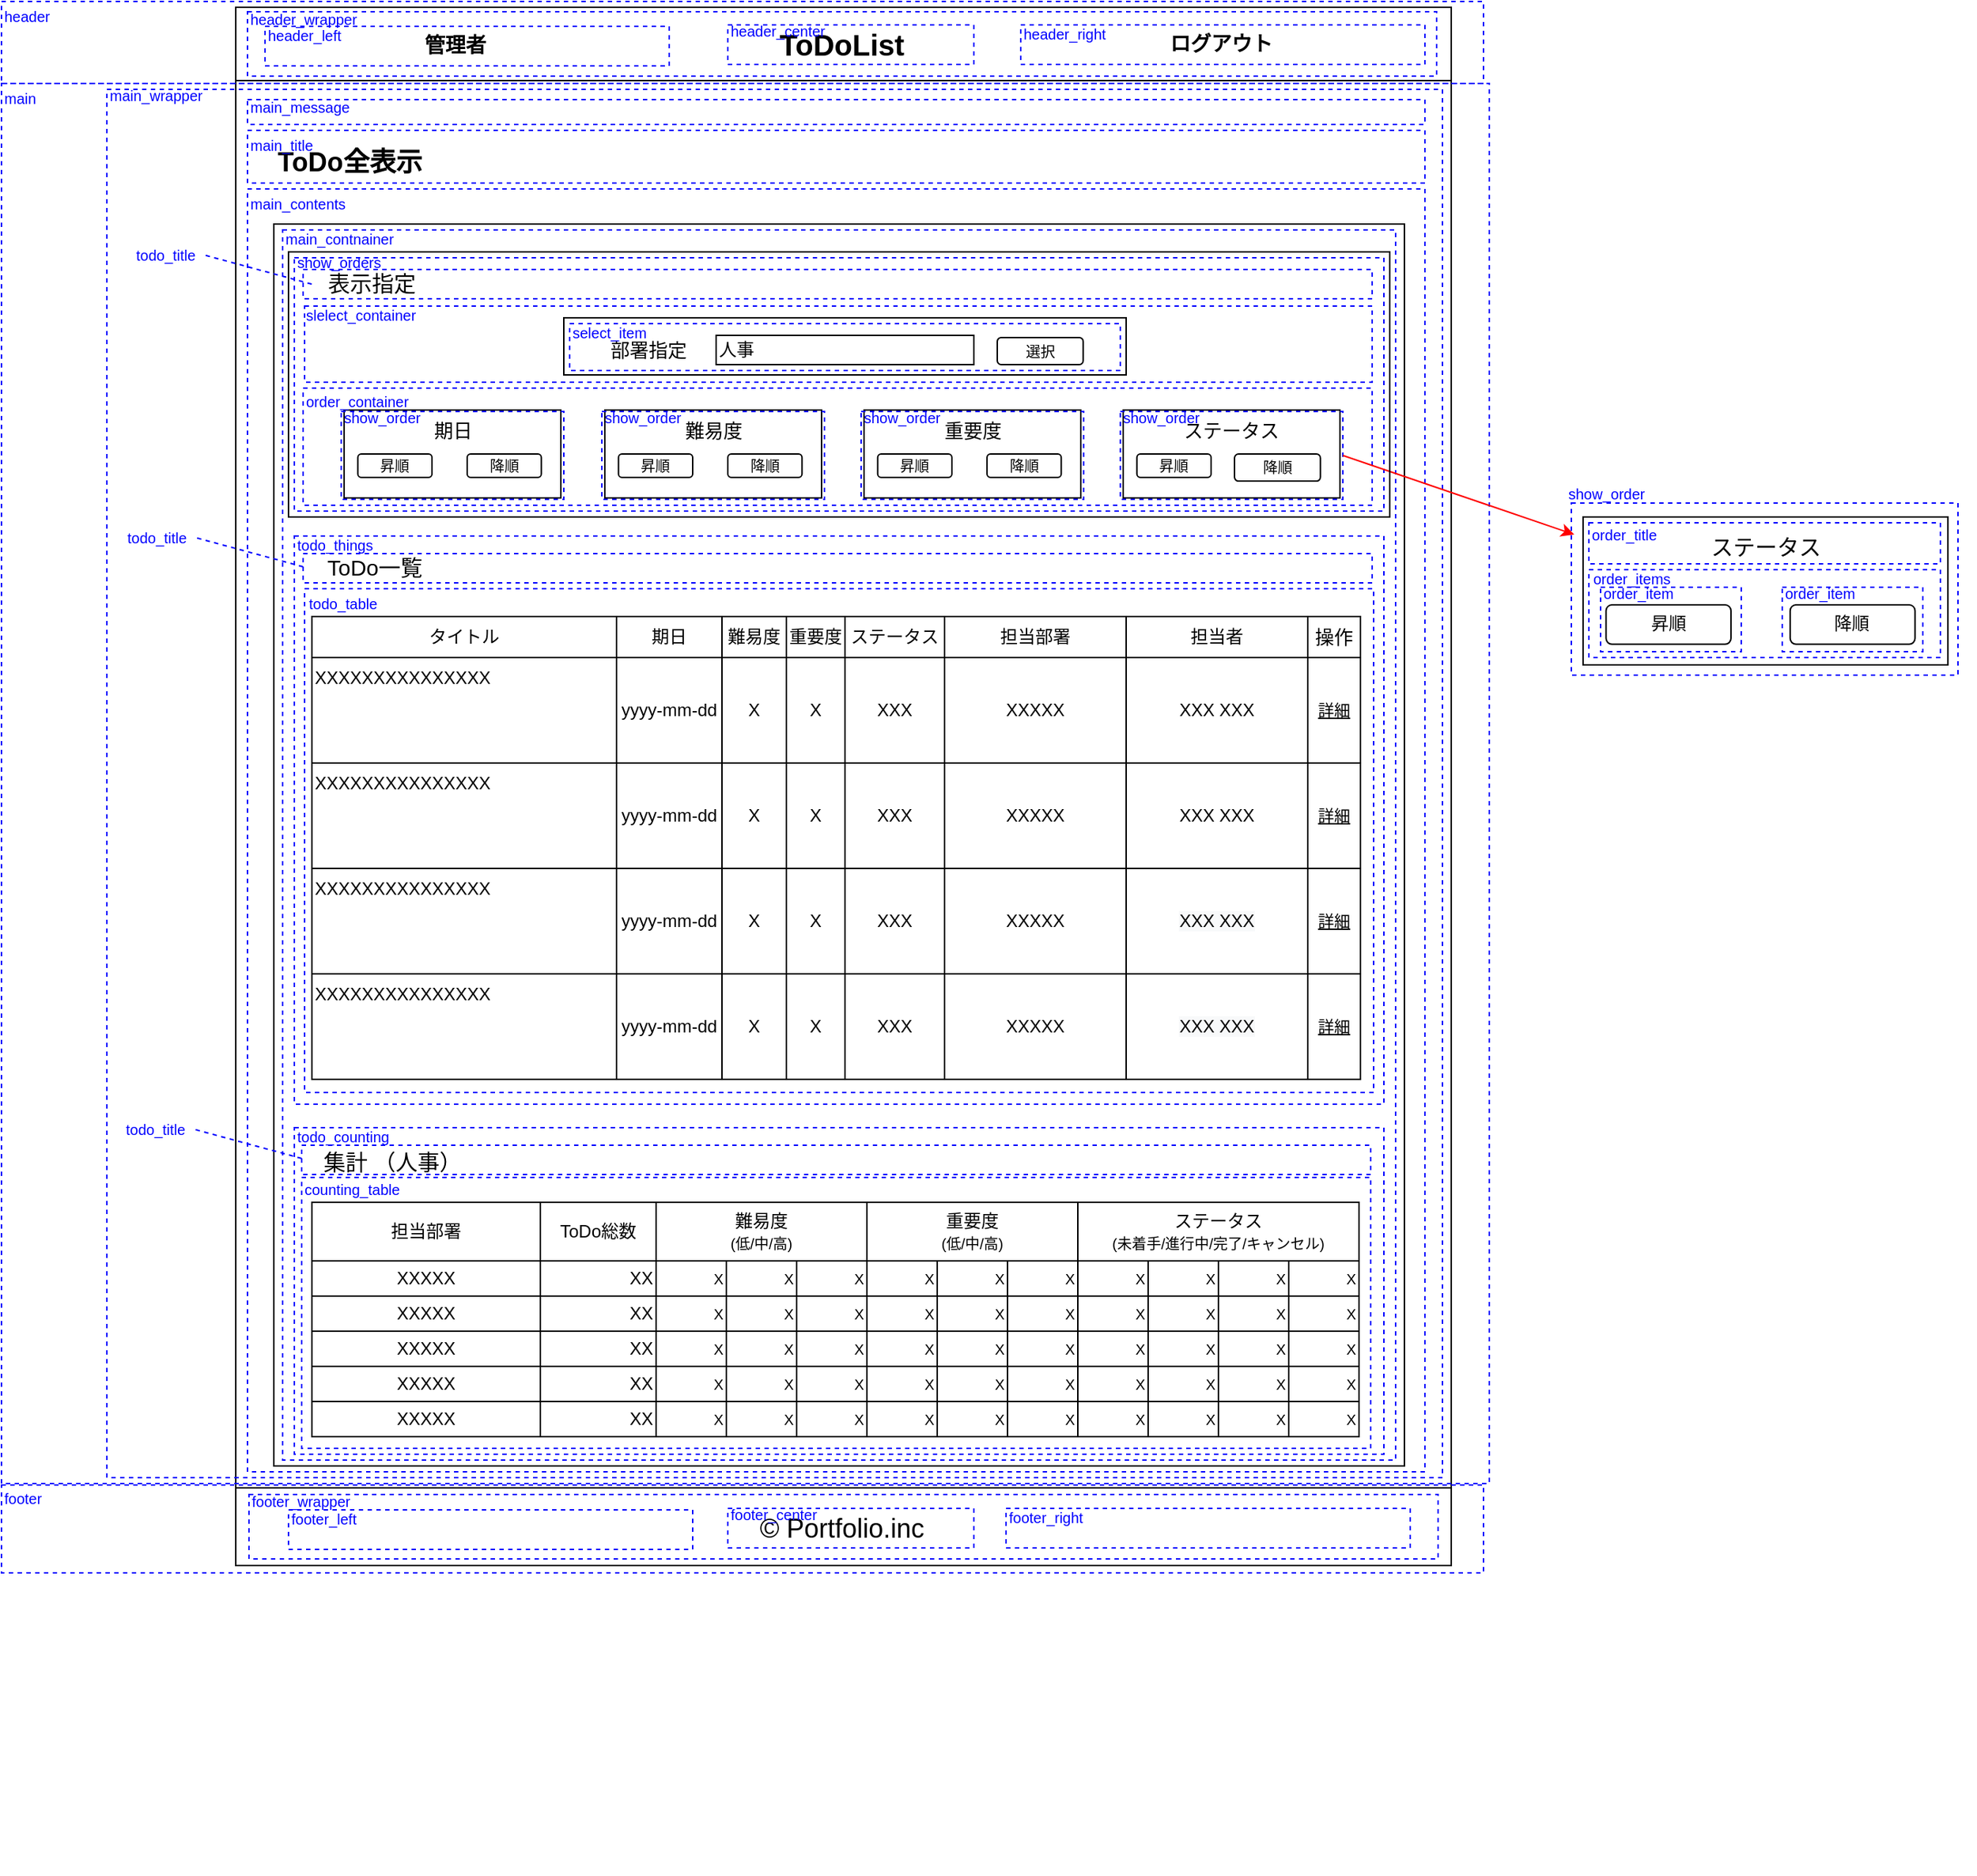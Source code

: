 <mxfile version="13.9.9" type="device"><diagram id="lAW5gfvQpGq91mGYDGwt" name="ページ1"><mxGraphModel dx="1679" dy="1703" grid="1" gridSize="4" guides="1" tooltips="1" connect="1" arrows="1" fold="1" page="1" pageScale="1" pageWidth="827" pageHeight="1169" math="0" shadow="0"><root><mxCell id="0"/><mxCell id="1" parent="0"/><mxCell id="KEuncwygjHZbyqNy_YQT-34" value="" style="group" parent="1" vertex="1" connectable="0"><mxGeometry y="-48" width="830" height="996" as="geometry"/></mxCell><mxCell id="tP_qFb6u1pj_dAxfEfU8-1" value="" style="rounded=0;whiteSpace=wrap;html=1;" parent="KEuncwygjHZbyqNy_YQT-34" vertex="1"><mxGeometry y="-68" width="830" height="1048" as="geometry"/></mxCell><mxCell id="tP_qFb6u1pj_dAxfEfU8-2" value="" style="rounded=0;whiteSpace=wrap;html=1;" parent="KEuncwygjHZbyqNy_YQT-34" vertex="1"><mxGeometry y="-76" width="830" height="50" as="geometry"/></mxCell><mxCell id="tP_qFb6u1pj_dAxfEfU8-8" value="" style="rounded=0;whiteSpace=wrap;html=1;" parent="KEuncwygjHZbyqNy_YQT-34" vertex="1"><mxGeometry y="935" width="830" height="53" as="geometry"/></mxCell><mxCell id="tP_qFb6u1pj_dAxfEfU8-9" value="&lt;font style=&quot;font-size: 18px&quot;&gt;© Portfolio.inc&lt;/font&gt;" style="text;html=1;strokeColor=none;fillColor=none;align=center;verticalAlign=middle;whiteSpace=wrap;rounded=0;fontSize=20;" parent="KEuncwygjHZbyqNy_YQT-34" vertex="1"><mxGeometry x="298" y="951.5" width="232" height="20" as="geometry"/></mxCell><mxCell id="249utH4H3VEhiZY-PdCE-3" value="&lt;font size=&quot;1&quot;&gt;&lt;b style=&quot;font-size: 18px&quot;&gt;ToDo全表示&lt;/b&gt;&lt;/font&gt;" style="text;html=1;strokeColor=none;fillColor=none;align=center;verticalAlign=middle;whiteSpace=wrap;rounded=0;fontSize=17;" parent="KEuncwygjHZbyqNy_YQT-34" vertex="1"><mxGeometry x="16" y="20" width="124" height="20" as="geometry"/></mxCell><mxCell id="tP_qFb6u1pj_dAxfEfU8-3" value="&lt;b&gt;&lt;font style=&quot;font-size: 20px&quot;&gt;ToDoList&lt;/font&gt;&lt;/b&gt;" style="text;html=1;strokeColor=none;fillColor=none;align=center;verticalAlign=middle;whiteSpace=wrap;rounded=0;strokeWidth=4;" parent="KEuncwygjHZbyqNy_YQT-34" vertex="1"><mxGeometry x="334" y="-66" width="160" height="30" as="geometry"/></mxCell><mxCell id="KEuncwygjHZbyqNy_YQT-17" value="&lt;span style=&quot;font-size: 14px&quot;&gt;&lt;b style=&quot;font-size: 14px&quot;&gt;管理者&lt;/b&gt;&lt;/span&gt;" style="text;html=1;strokeColor=none;fillColor=none;align=center;verticalAlign=middle;whiteSpace=wrap;rounded=0;fontSize=14;" parent="KEuncwygjHZbyqNy_YQT-34" vertex="1"><mxGeometry x="100" y="-60" width="100" height="20" as="geometry"/></mxCell><mxCell id="KEuncwygjHZbyqNy_YQT-21" value="&lt;b&gt;ログアウト&lt;/b&gt;" style="text;html=1;strokeColor=none;fillColor=none;align=center;verticalAlign=middle;whiteSpace=wrap;rounded=0;fontSize=14;" parent="KEuncwygjHZbyqNy_YQT-34" vertex="1"><mxGeometry x="623" y="-61" width="100" height="20" as="geometry"/></mxCell><mxCell id="KEuncwygjHZbyqNy_YQT-14" value="" style="rounded=0;whiteSpace=wrap;html=1;fillColor=none;" parent="KEuncwygjHZbyqNy_YQT-34" vertex="1"><mxGeometry x="26" y="72" width="772" height="848" as="geometry"/></mxCell><mxCell id="KEuncwygjHZbyqNy_YQT-23" value="" style="rounded=0;whiteSpace=wrap;html=1;fillColor=none;fontSize=14;strokeColor=#0000FF;dashed=1;" parent="1" vertex="1"><mxGeometry x="-160" y="-128" width="1012" height="56" as="geometry"/></mxCell><mxCell id="KEuncwygjHZbyqNy_YQT-24" value="" style="rounded=0;whiteSpace=wrap;html=1;fillColor=none;fontSize=14;strokeColor=#0000FF;dashed=1;" parent="1" vertex="1"><mxGeometry x="-160" y="-72" width="1016" height="956" as="geometry"/></mxCell><mxCell id="KEuncwygjHZbyqNy_YQT-27" value="" style="rounded=0;whiteSpace=wrap;html=1;fillColor=none;fontSize=14;strokeColor=#0000FF;dashed=1;" parent="1" vertex="1"><mxGeometry x="-160" y="885" width="1012" height="60" as="geometry"/></mxCell><mxCell id="KEuncwygjHZbyqNy_YQT-28" value="header" style="text;html=1;strokeColor=none;fillColor=none;align=left;verticalAlign=middle;whiteSpace=wrap;rounded=0;dashed=1;fontSize=10;fontColor=#0000FF;" parent="1" vertex="1"><mxGeometry x="-160" y="-128" width="40" height="20" as="geometry"/></mxCell><mxCell id="KEuncwygjHZbyqNy_YQT-33" value="main" style="text;html=1;strokeColor=none;fillColor=none;align=left;verticalAlign=middle;whiteSpace=wrap;rounded=0;dashed=1;fontSize=10;fontColor=#0000FF;" parent="1" vertex="1"><mxGeometry x="-160" y="-72" width="40" height="20" as="geometry"/></mxCell><mxCell id="KEuncwygjHZbyqNy_YQT-35" value="footer" style="text;html=1;strokeColor=none;fillColor=none;align=left;verticalAlign=middle;whiteSpace=wrap;rounded=0;dashed=1;fontSize=10;fontColor=#0000FF;" parent="1" vertex="1"><mxGeometry x="-160" y="884" width="40" height="20" as="geometry"/></mxCell><mxCell id="KEuncwygjHZbyqNy_YQT-69" value="" style="rounded=0;whiteSpace=wrap;html=1;dashed=1;fillColor=none;strokeColor=#0000FF;" parent="1" vertex="1"><mxGeometry x="-88" y="-68" width="912" height="948" as="geometry"/></mxCell><mxCell id="KEuncwygjHZbyqNy_YQT-70" value="main_wrapper" style="text;html=1;strokeColor=none;fillColor=none;align=left;verticalAlign=middle;whiteSpace=wrap;rounded=0;dashed=1;fontSize=10;fontColor=#0000FF;" parent="1" vertex="1"><mxGeometry x="-88" y="-68" width="84" height="8" as="geometry"/></mxCell><mxCell id="KEuncwygjHZbyqNy_YQT-73" value="" style="rounded=0;whiteSpace=wrap;html=1;fillColor=none;fontSize=14;strokeColor=#0000FF;dashed=1;" parent="1" vertex="1"><mxGeometry x="20" y="-111" width="276" height="27" as="geometry"/></mxCell><mxCell id="KEuncwygjHZbyqNy_YQT-74" value="header_left" style="text;html=1;strokeColor=none;fillColor=none;align=left;verticalAlign=middle;whiteSpace=wrap;rounded=0;dashed=1;fontSize=10;fontColor=#0000FF;" parent="1" vertex="1"><mxGeometry x="20" y="-111" width="72" height="11" as="geometry"/></mxCell><mxCell id="KEuncwygjHZbyqNy_YQT-79" value="" style="rounded=0;whiteSpace=wrap;html=1;fillColor=none;fontSize=14;strokeColor=#0000FF;dashed=1;" parent="1" vertex="1"><mxGeometry x="8" y="-121" width="812" height="44" as="geometry"/></mxCell><mxCell id="KEuncwygjHZbyqNy_YQT-80" value="header_wrapper" style="text;html=1;strokeColor=none;fillColor=none;align=left;verticalAlign=middle;whiteSpace=wrap;rounded=0;dashed=1;fontSize=10;fontColor=#0000FF;" parent="1" vertex="1"><mxGeometry x="8" y="-120" width="84" height="8" as="geometry"/></mxCell><mxCell id="KEuncwygjHZbyqNy_YQT-92" value="" style="rounded=0;whiteSpace=wrap;html=1;fillColor=none;fontSize=14;strokeColor=#0000FF;dashed=1;" parent="1" vertex="1"><mxGeometry x="336" y="901" width="168" height="27" as="geometry"/></mxCell><mxCell id="KEuncwygjHZbyqNy_YQT-93" value="" style="rounded=0;whiteSpace=wrap;html=1;fillColor=none;fontSize=14;strokeColor=#0000FF;dashed=1;" parent="1" vertex="1"><mxGeometry x="9" y="891.5" width="812" height="44" as="geometry"/></mxCell><mxCell id="KEuncwygjHZbyqNy_YQT-94" value="footer_center" style="text;html=1;strokeColor=none;fillColor=none;align=left;verticalAlign=middle;whiteSpace=wrap;rounded=0;dashed=1;fontSize=10;fontColor=#0000FF;" parent="1" vertex="1"><mxGeometry x="336" y="899" width="96" height="11" as="geometry"/></mxCell><mxCell id="KEuncwygjHZbyqNy_YQT-95" value="" style="rounded=0;whiteSpace=wrap;html=1;fillColor=none;fontSize=14;strokeColor=#0000FF;dashed=1;" parent="1" vertex="1"><mxGeometry x="36" y="902" width="276" height="27" as="geometry"/></mxCell><mxCell id="KEuncwygjHZbyqNy_YQT-96" value="footer_left" style="text;html=1;strokeColor=none;fillColor=none;align=left;verticalAlign=middle;whiteSpace=wrap;rounded=0;dashed=1;fontSize=10;fontColor=#0000FF;" parent="1" vertex="1"><mxGeometry x="36" y="902" width="72" height="11" as="geometry"/></mxCell><mxCell id="KEuncwygjHZbyqNy_YQT-97" value="footer_right" style="text;html=1;strokeColor=none;fillColor=none;align=left;verticalAlign=middle;whiteSpace=wrap;rounded=0;dashed=1;fontSize=10;fontColor=#0000FF;" parent="1" vertex="1"><mxGeometry x="526" y="901" width="72" height="11" as="geometry"/></mxCell><mxCell id="KEuncwygjHZbyqNy_YQT-98" value="" style="rounded=0;whiteSpace=wrap;html=1;fillColor=none;fontSize=14;strokeColor=#0000FF;dashed=1;" parent="1" vertex="1"><mxGeometry x="526" y="901" width="276" height="27" as="geometry"/></mxCell><mxCell id="KEuncwygjHZbyqNy_YQT-99" value="footer_wrapper" style="text;html=1;strokeColor=none;fillColor=none;align=left;verticalAlign=middle;whiteSpace=wrap;rounded=0;dashed=1;fontSize=10;fontColor=#0000FF;" parent="1" vertex="1"><mxGeometry x="9" y="891.5" width="84" height="8" as="geometry"/></mxCell><mxCell id="M2rv97hYD40gKzkqOxp8-1" value="" style="rounded=0;whiteSpace=wrap;html=1;dashed=1;fillColor=none;strokeColor=#0000FF;" parent="1" vertex="1"><mxGeometry x="8" width="804" height="876" as="geometry"/></mxCell><mxCell id="KEuncwygjHZbyqNy_YQT-46" value="main_contents" style="text;html=1;strokeColor=none;fillColor=none;align=left;verticalAlign=middle;whiteSpace=wrap;rounded=0;dashed=1;fontColor=#0000FF;fontSize=10;" parent="1" vertex="1"><mxGeometry x="8" width="80" height="20" as="geometry"/></mxCell><mxCell id="KEuncwygjHZbyqNy_YQT-47" value="" style="rounded=0;whiteSpace=wrap;html=1;dashed=1;fillColor=none;strokeColor=#0000FF;" parent="1" vertex="1"><mxGeometry x="8" y="-40" width="804" height="36" as="geometry"/></mxCell><mxCell id="KEuncwygjHZbyqNy_YQT-48" value="main_title" style="text;html=1;strokeColor=none;fillColor=none;align=left;verticalAlign=middle;whiteSpace=wrap;rounded=0;dashed=1;fontColor=#0000FF;fontSize=10;" parent="1" vertex="1"><mxGeometry x="8" y="-36" width="84" height="12" as="geometry"/></mxCell><mxCell id="KEuncwygjHZbyqNy_YQT-49" value="" style="rounded=0;whiteSpace=wrap;html=1;dashed=1;fillColor=none;strokeColor=#0000FF;" parent="1" vertex="1"><mxGeometry x="8" y="-61" width="804" height="17" as="geometry"/></mxCell><mxCell id="KEuncwygjHZbyqNy_YQT-50" value="main_message" style="text;html=1;strokeColor=none;fillColor=none;align=left;verticalAlign=middle;whiteSpace=wrap;rounded=0;dashed=1;fontColor=#0000FF;fontSize=10;" parent="1" vertex="1"><mxGeometry x="8" y="-64" width="80" height="16" as="geometry"/></mxCell><mxCell id="KEuncwygjHZbyqNy_YQT-71" value="header_center" style="text;html=1;strokeColor=none;fillColor=none;align=left;verticalAlign=middle;whiteSpace=wrap;rounded=0;dashed=1;fontSize=10;fontColor=#0000FF;" parent="1" vertex="1"><mxGeometry x="336" y="-114" width="96" height="11" as="geometry"/></mxCell><mxCell id="KEuncwygjHZbyqNy_YQT-72" value="" style="rounded=0;whiteSpace=wrap;html=1;fillColor=none;fontSize=14;strokeColor=#0000FF;dashed=1;" parent="1" vertex="1"><mxGeometry x="336" y="-112" width="168" height="27" as="geometry"/></mxCell><mxCell id="KEuncwygjHZbyqNy_YQT-75" value="header_right" style="text;html=1;strokeColor=none;fillColor=none;align=left;verticalAlign=middle;whiteSpace=wrap;rounded=0;dashed=1;fontSize=10;fontColor=#0000FF;" parent="1" vertex="1"><mxGeometry x="536" y="-112" width="72" height="11" as="geometry"/></mxCell><mxCell id="KEuncwygjHZbyqNy_YQT-76" value="" style="rounded=0;whiteSpace=wrap;html=1;fillColor=none;fontSize=14;strokeColor=#0000FF;dashed=1;" parent="1" vertex="1"><mxGeometry x="536" y="-112" width="276" height="27" as="geometry"/></mxCell><mxCell id="OrFkVEM_c1ZQOquCTtwF-202" value="" style="group" parent="1" vertex="1" connectable="0"><mxGeometry x="46" y="38" width="736" height="128" as="geometry"/></mxCell><mxCell id="OrFkVEM_c1ZQOquCTtwF-110" value="表示指定" style="text;html=1;strokeColor=none;fillColor=none;align=center;verticalAlign=middle;whiteSpace=wrap;rounded=0;fontSize=15;" parent="OrFkVEM_c1ZQOquCTtwF-202" vertex="1"><mxGeometry x="13" y="16" width="68" height="20" as="geometry"/></mxCell><mxCell id="OrFkVEM_c1ZQOquCTtwF-124" value="" style="group" parent="OrFkVEM_c1ZQOquCTtwF-202" vertex="1" connectable="0"><mxGeometry x="28" y="113" width="148" height="60" as="geometry"/></mxCell><mxCell id="OrFkVEM_c1ZQOquCTtwF-119" value="" style="rounded=0;whiteSpace=wrap;html=1;fontSize=11;align=center;" parent="OrFkVEM_c1ZQOquCTtwF-124" vertex="1"><mxGeometry width="148" height="60" as="geometry"/></mxCell><mxCell id="OrFkVEM_c1ZQOquCTtwF-114" value="期日" style="text;html=1;strokeColor=none;fillColor=none;align=center;verticalAlign=middle;whiteSpace=wrap;rounded=0;fontSize=13;" parent="OrFkVEM_c1ZQOquCTtwF-124" vertex="1"><mxGeometry x="50.667" y="4" width="46.667" height="20" as="geometry"/></mxCell><mxCell id="OrFkVEM_c1ZQOquCTtwF-116" value="昇順" style="rounded=1;whiteSpace=wrap;html=1;fontSize=10;align=center;" parent="OrFkVEM_c1ZQOquCTtwF-124" vertex="1"><mxGeometry x="9.33" y="30" width="50.67" height="16" as="geometry"/></mxCell><mxCell id="OrFkVEM_c1ZQOquCTtwF-138" value="降順" style="rounded=1;whiteSpace=wrap;html=1;fontSize=10;align=center;" parent="OrFkVEM_c1ZQOquCTtwF-124" vertex="1"><mxGeometry x="84" y="30" width="50.67" height="16" as="geometry"/></mxCell><mxCell id="OrFkVEM_c1ZQOquCTtwF-157" value="" style="group" parent="OrFkVEM_c1ZQOquCTtwF-202" vertex="1" connectable="0"><mxGeometry x="206" y="113" width="148" height="60" as="geometry"/></mxCell><mxCell id="OrFkVEM_c1ZQOquCTtwF-158" value="" style="rounded=0;whiteSpace=wrap;html=1;fontSize=11;align=center;" parent="OrFkVEM_c1ZQOquCTtwF-157" vertex="1"><mxGeometry width="148" height="60" as="geometry"/></mxCell><mxCell id="OrFkVEM_c1ZQOquCTtwF-159" value="難易度" style="text;html=1;strokeColor=none;fillColor=none;align=center;verticalAlign=middle;whiteSpace=wrap;rounded=0;fontSize=13;" parent="OrFkVEM_c1ZQOquCTtwF-157" vertex="1"><mxGeometry x="50.667" y="4" width="46.667" height="20" as="geometry"/></mxCell><mxCell id="OrFkVEM_c1ZQOquCTtwF-160" value="昇順" style="rounded=1;whiteSpace=wrap;html=1;fontSize=10;align=center;" parent="OrFkVEM_c1ZQOquCTtwF-157" vertex="1"><mxGeometry x="9.33" y="30" width="50.67" height="16" as="geometry"/></mxCell><mxCell id="OrFkVEM_c1ZQOquCTtwF-161" value="降順" style="rounded=1;whiteSpace=wrap;html=1;fontSize=10;align=center;" parent="OrFkVEM_c1ZQOquCTtwF-157" vertex="1"><mxGeometry x="84" y="30" width="50.67" height="16" as="geometry"/></mxCell><mxCell id="OrFkVEM_c1ZQOquCTtwF-162" value="" style="group" parent="OrFkVEM_c1ZQOquCTtwF-202" vertex="1" connectable="0"><mxGeometry x="383" y="113" width="148" height="60" as="geometry"/></mxCell><mxCell id="OrFkVEM_c1ZQOquCTtwF-163" value="" style="rounded=0;whiteSpace=wrap;html=1;fontSize=11;align=center;" parent="OrFkVEM_c1ZQOquCTtwF-162" vertex="1"><mxGeometry width="148" height="60" as="geometry"/></mxCell><mxCell id="OrFkVEM_c1ZQOquCTtwF-164" value="重要度" style="text;html=1;strokeColor=none;fillColor=none;align=center;verticalAlign=middle;whiteSpace=wrap;rounded=0;fontSize=13;" parent="OrFkVEM_c1ZQOquCTtwF-162" vertex="1"><mxGeometry x="50.667" y="4" width="46.667" height="20" as="geometry"/></mxCell><mxCell id="OrFkVEM_c1ZQOquCTtwF-165" value="昇順" style="rounded=1;whiteSpace=wrap;html=1;fontSize=10;align=center;" parent="OrFkVEM_c1ZQOquCTtwF-162" vertex="1"><mxGeometry x="9.33" y="30" width="50.67" height="16" as="geometry"/></mxCell><mxCell id="OrFkVEM_c1ZQOquCTtwF-166" value="降順" style="rounded=1;whiteSpace=wrap;html=1;fontSize=10;align=center;" parent="OrFkVEM_c1ZQOquCTtwF-162" vertex="1"><mxGeometry x="84" y="30" width="50.67" height="16" as="geometry"/></mxCell><mxCell id="OrFkVEM_c1ZQOquCTtwF-172" value="" style="group" parent="OrFkVEM_c1ZQOquCTtwF-202" vertex="1" connectable="0"><mxGeometry x="560" y="113" width="148" height="60" as="geometry"/></mxCell><mxCell id="OrFkVEM_c1ZQOquCTtwF-173" value="" style="rounded=0;whiteSpace=wrap;html=1;fontSize=11;align=center;" parent="OrFkVEM_c1ZQOquCTtwF-172" vertex="1"><mxGeometry width="148" height="60" as="geometry"/></mxCell><mxCell id="OrFkVEM_c1ZQOquCTtwF-174" value="ステータス" style="text;html=1;strokeColor=none;fillColor=none;align=center;verticalAlign=middle;whiteSpace=wrap;rounded=0;fontSize=13;" parent="OrFkVEM_c1ZQOquCTtwF-172" vertex="1"><mxGeometry x="36" y="4" width="76" height="20" as="geometry"/></mxCell><mxCell id="OrFkVEM_c1ZQOquCTtwF-175" value="昇順" style="rounded=1;whiteSpace=wrap;html=1;fontSize=10;align=center;" parent="OrFkVEM_c1ZQOquCTtwF-172" vertex="1"><mxGeometry x="9.33" y="30" width="50.67" height="16" as="geometry"/></mxCell><mxCell id="OrFkVEM_c1ZQOquCTtwF-176" value="降順" style="rounded=1;whiteSpace=wrap;html=1;fontSize=10;align=center;" parent="OrFkVEM_c1ZQOquCTtwF-172" vertex="1"><mxGeometry x="76" y="30" width="58.67" height="18.53" as="geometry"/></mxCell><mxCell id="OrFkVEM_c1ZQOquCTtwF-203" value="ToDo一覧" style="text;html=1;strokeColor=none;fillColor=none;align=center;verticalAlign=middle;whiteSpace=wrap;rounded=0;fontSize=15;" parent="1" vertex="1"><mxGeometry x="57" y="248" width="76" height="20" as="geometry"/></mxCell><mxCell id="OrFkVEM_c1ZQOquCTtwF-213" value="" style="rounded=0;whiteSpace=wrap;html=1;dashed=1;fillColor=none;strokeColor=#0000FF;" parent="1" vertex="1"><mxGeometry x="32" y="28" width="760" height="840" as="geometry"/></mxCell><mxCell id="OrFkVEM_c1ZQOquCTtwF-214" value="main_contnainer" style="text;html=1;strokeColor=none;fillColor=none;align=left;verticalAlign=middle;whiteSpace=wrap;rounded=0;dashed=1;fontColor=#0000FF;fontSize=10;" parent="1" vertex="1"><mxGeometry x="32" y="28" width="80" height="12" as="geometry"/></mxCell><mxCell id="OrFkVEM_c1ZQOquCTtwF-215" value="" style="rounded=0;whiteSpace=wrap;html=1;dashed=1;fillColor=none;strokeColor=#0000FF;" parent="1" vertex="1"><mxGeometry x="40" y="47" width="744" height="173" as="geometry"/></mxCell><mxCell id="OrFkVEM_c1ZQOquCTtwF-216" value="show_orders" style="text;html=1;strokeColor=none;fillColor=none;align=left;verticalAlign=middle;whiteSpace=wrap;rounded=0;dashed=1;fontColor=#0000FF;fontSize=10;" parent="1" vertex="1"><mxGeometry x="40" y="40" width="80" height="20" as="geometry"/></mxCell><mxCell id="OrFkVEM_c1ZQOquCTtwF-217" value="" style="rounded=0;whiteSpace=wrap;html=1;dashed=1;fillColor=none;strokeColor=#0000FF;" parent="1" vertex="1"><mxGeometry x="40" y="237" width="744" height="388" as="geometry"/></mxCell><mxCell id="OrFkVEM_c1ZQOquCTtwF-218" value="todo_things" style="text;html=1;strokeColor=none;fillColor=none;align=left;verticalAlign=middle;whiteSpace=wrap;rounded=0;dashed=1;fontColor=#0000FF;fontSize=10;" parent="1" vertex="1"><mxGeometry x="40" y="233" width="80" height="20" as="geometry"/></mxCell><mxCell id="OrFkVEM_c1ZQOquCTtwF-219" value="" style="rounded=0;whiteSpace=wrap;html=1;dashed=1;fillColor=none;strokeColor=#0000FF;" parent="1" vertex="1"><mxGeometry x="46" y="136" width="730" height="80" as="geometry"/></mxCell><mxCell id="OrFkVEM_c1ZQOquCTtwF-220" value="" style="rounded=0;whiteSpace=wrap;html=1;dashed=1;fillColor=none;strokeColor=#0000FF;" parent="1" vertex="1"><mxGeometry x="46" y="55" width="730" height="20" as="geometry"/></mxCell><mxCell id="OrFkVEM_c1ZQOquCTtwF-221" value="todo_title" style="text;html=1;strokeColor=none;fillColor=none;align=left;verticalAlign=middle;whiteSpace=wrap;rounded=0;dashed=1;fontColor=#0000FF;fontSize=10;" parent="1" vertex="1"><mxGeometry x="-70" y="35" width="48" height="20" as="geometry"/></mxCell><mxCell id="OrFkVEM_c1ZQOquCTtwF-222" value="" style="endArrow=none;html=1;fontSize=12;entryX=1;entryY=0.5;entryDx=0;entryDy=0;exitX=0.008;exitY=0.5;exitDx=0;exitDy=0;exitPerimeter=0;dashed=1;strokeColor=#0000FF;" parent="1" source="OrFkVEM_c1ZQOquCTtwF-220" target="OrFkVEM_c1ZQOquCTtwF-221" edge="1"><mxGeometry width="50" height="50" relative="1" as="geometry"><mxPoint x="76" y="137" as="sourcePoint"/><mxPoint x="126" y="87" as="targetPoint"/></mxGeometry></mxCell><mxCell id="OrFkVEM_c1ZQOquCTtwF-223" value="order_container" style="text;html=1;strokeColor=none;fillColor=none;align=left;verticalAlign=middle;whiteSpace=wrap;rounded=0;dashed=1;fontColor=#0000FF;fontSize=10;" parent="1" vertex="1"><mxGeometry x="46" y="135" width="80" height="20" as="geometry"/></mxCell><mxCell id="OrFkVEM_c1ZQOquCTtwF-224" value="" style="rounded=0;whiteSpace=wrap;html=1;dashed=1;fillColor=none;strokeColor=#0000FF;" parent="1" vertex="1"><mxGeometry x="72" y="152" width="152" height="60" as="geometry"/></mxCell><mxCell id="OrFkVEM_c1ZQOquCTtwF-225" value="show_order" style="text;html=1;strokeColor=none;fillColor=none;align=left;verticalAlign=middle;whiteSpace=wrap;rounded=0;dashed=1;fontColor=#0000FF;fontSize=10;" parent="1" vertex="1"><mxGeometry x="72" y="148" width="56" height="16" as="geometry"/></mxCell><mxCell id="OrFkVEM_c1ZQOquCTtwF-227" value="" style="rounded=0;whiteSpace=wrap;html=1;dashed=1;fillColor=none;strokeColor=#0000FF;" parent="1" vertex="1"><mxGeometry x="250" y="152" width="152" height="60" as="geometry"/></mxCell><mxCell id="OrFkVEM_c1ZQOquCTtwF-228" value="show_order" style="text;html=1;strokeColor=none;fillColor=none;align=left;verticalAlign=middle;whiteSpace=wrap;rounded=0;dashed=1;fontColor=#0000FF;fontSize=10;" parent="1" vertex="1"><mxGeometry x="250" y="148" width="56" height="16" as="geometry"/></mxCell><mxCell id="OrFkVEM_c1ZQOquCTtwF-229" value="" style="rounded=0;whiteSpace=wrap;html=1;dashed=1;fillColor=none;strokeColor=#0000FF;" parent="1" vertex="1"><mxGeometry x="427" y="152" width="152" height="60" as="geometry"/></mxCell><mxCell id="OrFkVEM_c1ZQOquCTtwF-230" value="show_order" style="text;html=1;strokeColor=none;fillColor=none;align=left;verticalAlign=middle;whiteSpace=wrap;rounded=0;dashed=1;fontColor=#0000FF;fontSize=10;" parent="1" vertex="1"><mxGeometry x="427" y="148" width="56" height="16" as="geometry"/></mxCell><mxCell id="OrFkVEM_c1ZQOquCTtwF-231" value="" style="rounded=0;whiteSpace=wrap;html=1;dashed=1;fillColor=none;strokeColor=#0000FF;" parent="1" vertex="1"><mxGeometry x="604" y="152" width="152" height="60" as="geometry"/></mxCell><mxCell id="OrFkVEM_c1ZQOquCTtwF-232" value="show_order" style="text;html=1;strokeColor=none;fillColor=none;align=left;verticalAlign=middle;whiteSpace=wrap;rounded=0;dashed=1;fontColor=#0000FF;fontSize=10;" parent="1" vertex="1"><mxGeometry x="604" y="148" width="56" height="16" as="geometry"/></mxCell><mxCell id="OrFkVEM_c1ZQOquCTtwF-233" value="" style="rounded=0;whiteSpace=wrap;html=1;dashed=1;fillColor=none;strokeColor=#0000FF;" parent="1" vertex="1"><mxGeometry x="46" y="249" width="730" height="20" as="geometry"/></mxCell><mxCell id="OrFkVEM_c1ZQOquCTtwF-234" value="" style="rounded=0;whiteSpace=wrap;html=1;dashed=1;fillColor=none;strokeColor=#0000FF;" parent="1" vertex="1"><mxGeometry x="47" y="273" width="730" height="344" as="geometry"/></mxCell><mxCell id="OrFkVEM_c1ZQOquCTtwF-235" value="todo_title" style="text;html=1;strokeColor=none;fillColor=none;align=left;verticalAlign=middle;whiteSpace=wrap;rounded=0;dashed=1;fontColor=#0000FF;fontSize=10;" parent="1" vertex="1"><mxGeometry x="-75.84" y="228" width="48" height="20" as="geometry"/></mxCell><mxCell id="OrFkVEM_c1ZQOquCTtwF-236" value="" style="endArrow=none;html=1;fontSize=12;entryX=1;entryY=0.5;entryDx=0;entryDy=0;exitX=0.008;exitY=0.5;exitDx=0;exitDy=0;exitPerimeter=0;dashed=1;strokeColor=#0000FF;" parent="1" target="OrFkVEM_c1ZQOquCTtwF-235" edge="1"><mxGeometry width="50" height="50" relative="1" as="geometry"><mxPoint x="46.0" y="258" as="sourcePoint"/><mxPoint x="120.16" y="280" as="targetPoint"/></mxGeometry></mxCell><mxCell id="OrFkVEM_c1ZQOquCTtwF-237" value="todo_table" style="text;html=1;strokeColor=none;fillColor=none;align=left;verticalAlign=middle;whiteSpace=wrap;rounded=0;dashed=1;fontColor=#0000FF;fontSize=10;" parent="1" vertex="1"><mxGeometry x="48" y="277" width="80" height="12" as="geometry"/></mxCell><mxCell id="OrFkVEM_c1ZQOquCTtwF-249" value="" style="group;fontSize=13;" parent="1" vertex="1" connectable="0"><mxGeometry x="920" y="224" width="268" height="121.5" as="geometry"/></mxCell><mxCell id="OrFkVEM_c1ZQOquCTtwF-250" value="" style="rounded=0;whiteSpace=wrap;html=1;fontSize=11;align=center;" parent="OrFkVEM_c1ZQOquCTtwF-249" vertex="1"><mxGeometry width="249.14" height="101" as="geometry"/></mxCell><mxCell id="OrFkVEM_c1ZQOquCTtwF-251" value="ステータス" style="text;html=1;strokeColor=none;fillColor=none;align=center;verticalAlign=middle;whiteSpace=wrap;rounded=0;fontSize=15;" parent="OrFkVEM_c1ZQOquCTtwF-249" vertex="1"><mxGeometry x="60.602" y="2.733" width="127.937" height="33.667" as="geometry"/></mxCell><mxCell id="OrFkVEM_c1ZQOquCTtwF-252" value="昇順" style="rounded=1;whiteSpace=wrap;html=1;fontSize=12;align=center;" parent="OrFkVEM_c1ZQOquCTtwF-249" vertex="1"><mxGeometry x="15.706" y="60" width="85.297" height="26.933" as="geometry"/></mxCell><mxCell id="OrFkVEM_c1ZQOquCTtwF-253" value="降順" style="rounded=1;whiteSpace=wrap;html=1;fontSize=12;align=center;" parent="OrFkVEM_c1ZQOquCTtwF-249" vertex="1"><mxGeometry x="141.404" y="60" width="85.297" height="26.933" as="geometry"/></mxCell><mxCell id="OrFkVEM_c1ZQOquCTtwF-254" value="" style="rounded=0;whiteSpace=wrap;html=1;dashed=1;fillColor=none;strokeColor=#0000FF;" parent="OrFkVEM_c1ZQOquCTtwF-249" vertex="1"><mxGeometry x="-8" y="-9.5" width="264" height="117.5" as="geometry"/></mxCell><mxCell id="OrFkVEM_c1ZQOquCTtwF-262" value="" style="rounded=0;whiteSpace=wrap;html=1;dashed=1;fillColor=none;strokeColor=#0000FF;" parent="OrFkVEM_c1ZQOquCTtwF-249" vertex="1"><mxGeometry x="4" y="4" width="240" height="28" as="geometry"/></mxCell><mxCell id="OrFkVEM_c1ZQOquCTtwF-263" value="" style="rounded=0;whiteSpace=wrap;html=1;dashed=1;fillColor=none;strokeColor=#0000FF;" parent="OrFkVEM_c1ZQOquCTtwF-249" vertex="1"><mxGeometry x="4" y="36" width="240" height="60" as="geometry"/></mxCell><mxCell id="OrFkVEM_c1ZQOquCTtwF-264" value="order_title" style="text;html=1;strokeColor=none;fillColor=none;align=left;verticalAlign=middle;whiteSpace=wrap;rounded=0;dashed=1;fontColor=#0000FF;fontSize=10;" parent="OrFkVEM_c1ZQOquCTtwF-249" vertex="1"><mxGeometry x="4.0" y="4.0" width="56" height="16" as="geometry"/></mxCell><mxCell id="OrFkVEM_c1ZQOquCTtwF-265" value="" style="rounded=0;whiteSpace=wrap;html=1;dashed=1;fillColor=none;strokeColor=#0000FF;" parent="OrFkVEM_c1ZQOquCTtwF-249" vertex="1"><mxGeometry x="12" y="48" width="96" height="44" as="geometry"/></mxCell><mxCell id="OrFkVEM_c1ZQOquCTtwF-266" value="order_items" style="text;html=1;strokeColor=none;fillColor=none;align=left;verticalAlign=middle;whiteSpace=wrap;rounded=0;dashed=1;fontColor=#0000FF;fontSize=10;" parent="OrFkVEM_c1ZQOquCTtwF-249" vertex="1"><mxGeometry x="4.6" y="34" width="56" height="16" as="geometry"/></mxCell><mxCell id="OrFkVEM_c1ZQOquCTtwF-267" value="order_item" style="text;html=1;strokeColor=none;fillColor=none;align=left;verticalAlign=middle;whiteSpace=wrap;rounded=0;dashed=1;fontColor=#0000FF;fontSize=10;" parent="OrFkVEM_c1ZQOquCTtwF-249" vertex="1"><mxGeometry x="12" y="48" width="56" height="8" as="geometry"/></mxCell><mxCell id="OrFkVEM_c1ZQOquCTtwF-269" value="" style="rounded=0;whiteSpace=wrap;html=1;dashed=1;fillColor=none;strokeColor=#0000FF;" parent="OrFkVEM_c1ZQOquCTtwF-249" vertex="1"><mxGeometry x="136" y="48" width="96" height="44" as="geometry"/></mxCell><mxCell id="OrFkVEM_c1ZQOquCTtwF-270" value="order_item" style="text;html=1;strokeColor=none;fillColor=none;align=left;verticalAlign=middle;whiteSpace=wrap;rounded=0;dashed=1;fontColor=#0000FF;fontSize=10;" parent="OrFkVEM_c1ZQOquCTtwF-249" vertex="1"><mxGeometry x="136" y="48" width="56" height="8" as="geometry"/></mxCell><mxCell id="OrFkVEM_c1ZQOquCTtwF-255" value="show_order" style="text;html=1;strokeColor=none;fillColor=none;align=left;verticalAlign=middle;whiteSpace=wrap;rounded=0;dashed=1;fontColor=#0000FF;fontSize=10;" parent="1" vertex="1"><mxGeometry x="908" y="200" width="56" height="16" as="geometry"/></mxCell><mxCell id="OrFkVEM_c1ZQOquCTtwF-256" value="" style="endArrow=classic;html=1;fontSize=12;strokeColor=#FF0000;exitX=1;exitY=0.5;exitDx=0;exitDy=0;" parent="1" source="OrFkVEM_c1ZQOquCTtwF-231" edge="1"><mxGeometry width="50" height="50" relative="1" as="geometry"><mxPoint x="864" y="286" as="sourcePoint"/><mxPoint x="914" y="236" as="targetPoint"/></mxGeometry></mxCell><mxCell id="Nh4IR3t0AtoiWGDYlAv8-226" value="" style="group" parent="1" vertex="1" connectable="0"><mxGeometry x="52" y="319" width="748" height="460" as="geometry"/></mxCell><mxCell id="Nh4IR3t0AtoiWGDYlAv8-65" value="" style="group" parent="Nh4IR3t0AtoiWGDYlAv8-226" vertex="1" connectable="0"><mxGeometry width="748" height="460" as="geometry"/></mxCell><mxCell id="Nh4IR3t0AtoiWGDYlAv8-66" value="" style="group" parent="Nh4IR3t0AtoiWGDYlAv8-65" vertex="1" connectable="0"><mxGeometry width="692" height="460" as="geometry"/></mxCell><mxCell id="Nh4IR3t0AtoiWGDYlAv8-67" value="タイトル" style="rounded=0;whiteSpace=wrap;html=1;" parent="Nh4IR3t0AtoiWGDYlAv8-66" vertex="1"><mxGeometry y="-27" width="208" height="28" as="geometry"/></mxCell><mxCell id="Nh4IR3t0AtoiWGDYlAv8-69" value="期日" style="rounded=0;whiteSpace=wrap;html=1;" parent="Nh4IR3t0AtoiWGDYlAv8-66" vertex="1"><mxGeometry x="208" y="-27" width="72" height="28" as="geometry"/></mxCell><mxCell id="Nh4IR3t0AtoiWGDYlAv8-70" value="難易度" style="rounded=0;whiteSpace=wrap;html=1;" parent="Nh4IR3t0AtoiWGDYlAv8-66" vertex="1"><mxGeometry x="280" y="-27" width="44" height="28" as="geometry"/></mxCell><mxCell id="Nh4IR3t0AtoiWGDYlAv8-71" value="重要度" style="rounded=0;whiteSpace=wrap;html=1;" parent="Nh4IR3t0AtoiWGDYlAv8-66" vertex="1"><mxGeometry x="324" y="-27" width="40" height="28" as="geometry"/></mxCell><mxCell id="Nh4IR3t0AtoiWGDYlAv8-72" value="ステータス" style="rounded=0;whiteSpace=wrap;html=1;" parent="Nh4IR3t0AtoiWGDYlAv8-66" vertex="1"><mxGeometry x="364" y="-27" width="68" height="28" as="geometry"/></mxCell><mxCell id="Nh4IR3t0AtoiWGDYlAv8-210" value="担当者" style="rounded=0;whiteSpace=wrap;html=1;" parent="Nh4IR3t0AtoiWGDYlAv8-66" vertex="1"><mxGeometry x="556" y="-27" width="124" height="28" as="geometry"/></mxCell><mxCell id="Nh4IR3t0AtoiWGDYlAv8-73" value="" style="group;align=left;verticalAlign=top;fontSize=11;" parent="Nh4IR3t0AtoiWGDYlAv8-65" vertex="1" connectable="0"><mxGeometry y="28" width="748" height="432" as="geometry"/></mxCell><mxCell id="Nh4IR3t0AtoiWGDYlAv8-74" value="" style="group" parent="Nh4IR3t0AtoiWGDYlAv8-73" vertex="1" connectable="0"><mxGeometry width="748" height="432" as="geometry"/></mxCell><mxCell id="Nh4IR3t0AtoiWGDYlAv8-75" value="XXXXXXXXXXXXXXX" style="rounded=0;whiteSpace=wrap;html=1;align=left;verticalAlign=top;" parent="Nh4IR3t0AtoiWGDYlAv8-74" vertex="1"><mxGeometry y="-27" width="208" height="72" as="geometry"/></mxCell><mxCell id="Nh4IR3t0AtoiWGDYlAv8-77" value="yyyy-mm-dd" style="rounded=0;whiteSpace=wrap;html=1;" parent="Nh4IR3t0AtoiWGDYlAv8-74" vertex="1"><mxGeometry x="208" y="-27" width="72" height="72" as="geometry"/></mxCell><mxCell id="Nh4IR3t0AtoiWGDYlAv8-78" value="X" style="rounded=0;whiteSpace=wrap;html=1;" parent="Nh4IR3t0AtoiWGDYlAv8-74" vertex="1"><mxGeometry x="280" y="-27" width="44" height="72" as="geometry"/></mxCell><mxCell id="Nh4IR3t0AtoiWGDYlAv8-79" value="X" style="rounded=0;whiteSpace=wrap;html=1;" parent="Nh4IR3t0AtoiWGDYlAv8-74" vertex="1"><mxGeometry x="324" y="-27" width="40" height="72" as="geometry"/></mxCell><mxCell id="Nh4IR3t0AtoiWGDYlAv8-80" value="XXX" style="rounded=0;whiteSpace=wrap;html=1;" parent="Nh4IR3t0AtoiWGDYlAv8-74" vertex="1"><mxGeometry x="364" y="-27" width="68" height="72" as="geometry"/></mxCell><mxCell id="Nh4IR3t0AtoiWGDYlAv8-211" value="XXX XXX" style="rounded=0;whiteSpace=wrap;html=1;" parent="Nh4IR3t0AtoiWGDYlAv8-74" vertex="1"><mxGeometry x="556" y="-27" width="124" height="72" as="geometry"/></mxCell><mxCell id="Nh4IR3t0AtoiWGDYlAv8-218" value="担当部署" style="rounded=0;whiteSpace=wrap;html=1;" parent="Nh4IR3t0AtoiWGDYlAv8-74" vertex="1"><mxGeometry x="432" y="-55" width="124" height="28" as="geometry"/></mxCell><mxCell id="Nh4IR3t0AtoiWGDYlAv8-219" value="XXXXX" style="rounded=0;whiteSpace=wrap;html=1;" parent="Nh4IR3t0AtoiWGDYlAv8-74" vertex="1"><mxGeometry x="432" y="-27" width="124" height="72" as="geometry"/></mxCell><mxCell id="Nh4IR3t0AtoiWGDYlAv8-220" value="XXXXX" style="rounded=0;whiteSpace=wrap;html=1;" parent="Nh4IR3t0AtoiWGDYlAv8-74" vertex="1"><mxGeometry x="432" y="45" width="124" height="72" as="geometry"/></mxCell><mxCell id="Nh4IR3t0AtoiWGDYlAv8-221" value="XXXXX" style="rounded=0;whiteSpace=wrap;html=1;" parent="Nh4IR3t0AtoiWGDYlAv8-74" vertex="1"><mxGeometry x="432" y="117" width="124" height="72" as="geometry"/></mxCell><mxCell id="Nh4IR3t0AtoiWGDYlAv8-222" value="XXXXX" style="rounded=0;whiteSpace=wrap;html=1;" parent="Nh4IR3t0AtoiWGDYlAv8-74" vertex="1"><mxGeometry x="432" y="189" width="124" height="72" as="geometry"/></mxCell><mxCell id="Nh4IR3t0AtoiWGDYlAv8-225" value="XXXXX" style="rounded=0;whiteSpace=wrap;html=1;" parent="Nh4IR3t0AtoiWGDYlAv8-74" vertex="1"><mxGeometry x="432" y="189" width="124" height="72" as="geometry"/></mxCell><mxCell id="Nh4IR3t0AtoiWGDYlAv8-81" value="" style="group;align=left;verticalAlign=top;fontSize=11;" parent="Nh4IR3t0AtoiWGDYlAv8-65" vertex="1" connectable="0"><mxGeometry y="73" width="748" height="72" as="geometry"/></mxCell><mxCell id="Nh4IR3t0AtoiWGDYlAv8-82" value="" style="group" parent="Nh4IR3t0AtoiWGDYlAv8-81" vertex="1" connectable="0"><mxGeometry width="748" height="72" as="geometry"/></mxCell><mxCell id="Nh4IR3t0AtoiWGDYlAv8-83" value="XXXXXXXXXXXXXXX" style="rounded=0;whiteSpace=wrap;html=1;align=left;verticalAlign=top;" parent="Nh4IR3t0AtoiWGDYlAv8-82" vertex="1"><mxGeometry width="208" height="72" as="geometry"/></mxCell><mxCell id="Nh4IR3t0AtoiWGDYlAv8-85" value="yyyy-mm-dd" style="rounded=0;whiteSpace=wrap;html=1;" parent="Nh4IR3t0AtoiWGDYlAv8-82" vertex="1"><mxGeometry x="208" width="72" height="72" as="geometry"/></mxCell><mxCell id="Nh4IR3t0AtoiWGDYlAv8-86" value="X" style="rounded=0;whiteSpace=wrap;html=1;" parent="Nh4IR3t0AtoiWGDYlAv8-82" vertex="1"><mxGeometry x="280" width="44" height="72" as="geometry"/></mxCell><mxCell id="Nh4IR3t0AtoiWGDYlAv8-87" value="X" style="rounded=0;whiteSpace=wrap;html=1;" parent="Nh4IR3t0AtoiWGDYlAv8-82" vertex="1"><mxGeometry x="324" width="40" height="72" as="geometry"/></mxCell><mxCell id="Nh4IR3t0AtoiWGDYlAv8-88" value="XXX" style="rounded=0;whiteSpace=wrap;html=1;" parent="Nh4IR3t0AtoiWGDYlAv8-82" vertex="1"><mxGeometry x="364" width="68" height="72" as="geometry"/></mxCell><mxCell id="Nh4IR3t0AtoiWGDYlAv8-212" value="XXX XXX" style="rounded=0;whiteSpace=wrap;html=1;" parent="Nh4IR3t0AtoiWGDYlAv8-82" vertex="1"><mxGeometry x="556" width="124" height="72" as="geometry"/></mxCell><mxCell id="Nh4IR3t0AtoiWGDYlAv8-89" value="" style="group;align=left;verticalAlign=top;fontSize=11;" parent="Nh4IR3t0AtoiWGDYlAv8-65" vertex="1" connectable="0"><mxGeometry y="145" width="748" height="72" as="geometry"/></mxCell><mxCell id="Nh4IR3t0AtoiWGDYlAv8-90" value="" style="group" parent="Nh4IR3t0AtoiWGDYlAv8-89" vertex="1" connectable="0"><mxGeometry width="748" height="72" as="geometry"/></mxCell><mxCell id="Nh4IR3t0AtoiWGDYlAv8-91" value="XXXXXXXXXXXXXXX" style="rounded=0;whiteSpace=wrap;html=1;align=left;verticalAlign=top;" parent="Nh4IR3t0AtoiWGDYlAv8-90" vertex="1"><mxGeometry width="208" height="72" as="geometry"/></mxCell><mxCell id="Nh4IR3t0AtoiWGDYlAv8-93" value="yyyy-mm-dd" style="rounded=0;whiteSpace=wrap;html=1;" parent="Nh4IR3t0AtoiWGDYlAv8-90" vertex="1"><mxGeometry x="208" width="72" height="72" as="geometry"/></mxCell><mxCell id="Nh4IR3t0AtoiWGDYlAv8-94" value="X" style="rounded=0;whiteSpace=wrap;html=1;" parent="Nh4IR3t0AtoiWGDYlAv8-90" vertex="1"><mxGeometry x="280" width="44" height="72" as="geometry"/></mxCell><mxCell id="Nh4IR3t0AtoiWGDYlAv8-95" value="X" style="rounded=0;whiteSpace=wrap;html=1;" parent="Nh4IR3t0AtoiWGDYlAv8-90" vertex="1"><mxGeometry x="324" width="40" height="72" as="geometry"/></mxCell><mxCell id="Nh4IR3t0AtoiWGDYlAv8-96" value="XXX" style="rounded=0;whiteSpace=wrap;html=1;" parent="Nh4IR3t0AtoiWGDYlAv8-90" vertex="1"><mxGeometry x="364" width="68" height="72" as="geometry"/></mxCell><mxCell id="Nh4IR3t0AtoiWGDYlAv8-213" value="&#10;&#10;&lt;span style=&quot;color: rgb(0, 0, 0); font-family: helvetica; font-size: 12px; font-style: normal; font-weight: 400; letter-spacing: normal; text-align: center; text-indent: 0px; text-transform: none; word-spacing: 0px; background-color: rgb(248, 249, 250); display: inline; float: none;&quot;&gt;XXX XXX&lt;/span&gt;&#10;&#10;" style="rounded=0;whiteSpace=wrap;html=1;" parent="Nh4IR3t0AtoiWGDYlAv8-90" vertex="1"><mxGeometry x="556" width="124" height="72" as="geometry"/></mxCell><mxCell id="Nh4IR3t0AtoiWGDYlAv8-97" value="" style="group;align=left;verticalAlign=top;fontSize=11;" parent="Nh4IR3t0AtoiWGDYlAv8-65" vertex="1" connectable="0"><mxGeometry y="217" width="748" height="72" as="geometry"/></mxCell><mxCell id="Nh4IR3t0AtoiWGDYlAv8-98" value="" style="group" parent="Nh4IR3t0AtoiWGDYlAv8-97" vertex="1" connectable="0"><mxGeometry width="748" height="72" as="geometry"/></mxCell><mxCell id="Nh4IR3t0AtoiWGDYlAv8-99" value="XXXXXXXXXXXXXXX" style="rounded=0;whiteSpace=wrap;html=1;align=left;verticalAlign=top;" parent="Nh4IR3t0AtoiWGDYlAv8-98" vertex="1"><mxGeometry width="208" height="72" as="geometry"/></mxCell><mxCell id="Nh4IR3t0AtoiWGDYlAv8-101" value="yyyy-mm-dd" style="rounded=0;whiteSpace=wrap;html=1;" parent="Nh4IR3t0AtoiWGDYlAv8-98" vertex="1"><mxGeometry x="208" width="72" height="72" as="geometry"/></mxCell><mxCell id="Nh4IR3t0AtoiWGDYlAv8-102" value="X" style="rounded=0;whiteSpace=wrap;html=1;" parent="Nh4IR3t0AtoiWGDYlAv8-98" vertex="1"><mxGeometry x="280" width="44" height="72" as="geometry"/></mxCell><mxCell id="Nh4IR3t0AtoiWGDYlAv8-103" value="X" style="rounded=0;whiteSpace=wrap;html=1;" parent="Nh4IR3t0AtoiWGDYlAv8-98" vertex="1"><mxGeometry x="324" width="40" height="72" as="geometry"/></mxCell><mxCell id="Nh4IR3t0AtoiWGDYlAv8-104" value="XXX" style="rounded=0;whiteSpace=wrap;html=1;" parent="Nh4IR3t0AtoiWGDYlAv8-98" vertex="1"><mxGeometry x="364" width="68" height="72" as="geometry"/></mxCell><mxCell id="Nh4IR3t0AtoiWGDYlAv8-214" value="XXXXX" style="rounded=0;whiteSpace=wrap;html=1;" parent="Nh4IR3t0AtoiWGDYlAv8-98" vertex="1"><mxGeometry x="556" width="124" height="72" as="geometry"/></mxCell><mxCell id="Nh4IR3t0AtoiWGDYlAv8-121" value="" style="group;fontSize=12;" parent="Nh4IR3t0AtoiWGDYlAv8-65" vertex="1" connectable="0"><mxGeometry x="680" width="36" height="460" as="geometry"/></mxCell><mxCell id="Nh4IR3t0AtoiWGDYlAv8-122" value="&lt;font style=&quot;font-size: 13px&quot;&gt;操作&lt;/font&gt;" style="rounded=0;whiteSpace=wrap;html=1;fontSize=11;" parent="Nh4IR3t0AtoiWGDYlAv8-121" vertex="1"><mxGeometry y="-27" width="36" height="28" as="geometry"/></mxCell><mxCell id="Nh4IR3t0AtoiWGDYlAv8-123" value="詳細" style="rounded=0;whiteSpace=wrap;html=1;fontStyle=4;fontSize=11;" parent="Nh4IR3t0AtoiWGDYlAv8-121" vertex="1"><mxGeometry y="1" width="36" height="72" as="geometry"/></mxCell><mxCell id="Nh4IR3t0AtoiWGDYlAv8-124" value="詳細" style="rounded=0;whiteSpace=wrap;html=1;fontStyle=4;fontSize=11;" parent="Nh4IR3t0AtoiWGDYlAv8-121" vertex="1"><mxGeometry y="73" width="36" height="72" as="geometry"/></mxCell><mxCell id="Nh4IR3t0AtoiWGDYlAv8-125" value="詳細" style="rounded=0;whiteSpace=wrap;html=1;fontStyle=4;fontSize=11;" parent="Nh4IR3t0AtoiWGDYlAv8-121" vertex="1"><mxGeometry y="145" width="36" height="72" as="geometry"/></mxCell><mxCell id="Nh4IR3t0AtoiWGDYlAv8-126" value="詳細" style="rounded=0;whiteSpace=wrap;html=1;fontStyle=4;fontSize=11;" parent="Nh4IR3t0AtoiWGDYlAv8-121" vertex="1"><mxGeometry y="217" width="36" height="72" as="geometry"/></mxCell><mxCell id="Nh4IR3t0AtoiWGDYlAv8-215" value="&#10;&#10;&lt;span style=&quot;color: rgb(0, 0, 0); font-family: helvetica; font-size: 12px; font-style: normal; font-weight: 400; letter-spacing: normal; text-align: center; text-indent: 0px; text-transform: none; word-spacing: 0px; background-color: rgb(248, 249, 250); display: inline; float: none;&quot;&gt;XXX XXX&lt;/span&gt;&#10;&#10;" style="rounded=0;whiteSpace=wrap;html=1;" parent="Nh4IR3t0AtoiWGDYlAv8-226" vertex="1"><mxGeometry x="556" y="217" width="124" height="72" as="geometry"/></mxCell><mxCell id="Nh4IR3t0AtoiWGDYlAv8-426" value="" style="rounded=0;whiteSpace=wrap;html=1;dashed=1;fillColor=none;strokeColor=#0000FF;" parent="1" vertex="1"><mxGeometry x="40" y="641" width="744" height="223" as="geometry"/></mxCell><mxCell id="Nh4IR3t0AtoiWGDYlAv8-235" value="" style="rounded=0;whiteSpace=wrap;html=1;dashed=1;fillColor=none;strokeColor=#0000FF;" parent="1" vertex="1"><mxGeometry x="45" y="653" width="730" height="20" as="geometry"/></mxCell><mxCell id="Nh4IR3t0AtoiWGDYlAv8-236" value="todo_title" style="text;html=1;strokeColor=none;fillColor=none;align=left;verticalAlign=middle;whiteSpace=wrap;rounded=0;dashed=1;fontColor=#0000FF;fontSize=10;" parent="1" vertex="1"><mxGeometry x="-76.84" y="632" width="48" height="20" as="geometry"/></mxCell><mxCell id="Nh4IR3t0AtoiWGDYlAv8-237" value="" style="endArrow=none;html=1;fontSize=12;entryX=1;entryY=0.5;entryDx=0;entryDy=0;exitX=0.008;exitY=0.5;exitDx=0;exitDy=0;exitPerimeter=0;dashed=1;strokeColor=#0000FF;" parent="1" target="Nh4IR3t0AtoiWGDYlAv8-236" edge="1"><mxGeometry width="50" height="50" relative="1" as="geometry"><mxPoint x="45" y="662" as="sourcePoint"/><mxPoint x="119.16" y="684" as="targetPoint"/></mxGeometry></mxCell><mxCell id="Nh4IR3t0AtoiWGDYlAv8-233" value="集計 （人事）" style="text;html=1;strokeColor=none;fillColor=none;align=left;verticalAlign=middle;whiteSpace=wrap;rounded=0;fontSize=15;" parent="1" vertex="1"><mxGeometry x="58" y="653" width="102" height="21" as="geometry"/></mxCell><mxCell id="Nh4IR3t0AtoiWGDYlAv8-427" value="todo_counting" style="text;html=1;strokeColor=none;fillColor=none;align=left;verticalAlign=middle;whiteSpace=wrap;rounded=0;dashed=1;fontColor=#0000FF;fontSize=10;" parent="1" vertex="1"><mxGeometry x="40" y="641" width="80" height="12" as="geometry"/></mxCell><mxCell id="Nh4IR3t0AtoiWGDYlAv8-430" value="" style="rounded=0;whiteSpace=wrap;html=1;dashed=1;fillColor=none;strokeColor=#0000FF;" parent="1" vertex="1"><mxGeometry x="45" y="675" width="730" height="185" as="geometry"/></mxCell><mxCell id="Nh4IR3t0AtoiWGDYlAv8-432" value="counting_table" style="text;html=1;strokeColor=none;fillColor=none;align=left;verticalAlign=middle;whiteSpace=wrap;rounded=0;dashed=1;fontColor=#0000FF;fontSize=10;" parent="1" vertex="1"><mxGeometry x="45" y="677" width="80" height="12" as="geometry"/></mxCell><mxCell id="6Phl9rQCtmDRQ4KBqQG9-1" value="" style="rounded=0;whiteSpace=wrap;html=1;fillColor=none;" parent="1" vertex="1"><mxGeometry x="36" y="43" width="752" height="181" as="geometry"/></mxCell><mxCell id="81lHMVTbH2b8b4nQCNPL-32" value="" style="rounded=0;whiteSpace=wrap;html=1;dashed=1;fillColor=none;strokeColor=#0000FF;" parent="1" vertex="1"><mxGeometry x="47" y="80" width="729" height="52" as="geometry"/></mxCell><mxCell id="81lHMVTbH2b8b4nQCNPL-33" value="slelect_container" style="text;html=1;strokeColor=none;fillColor=none;align=left;verticalAlign=middle;whiteSpace=wrap;rounded=0;dashed=1;fontColor=#0000FF;fontSize=10;" parent="1" vertex="1"><mxGeometry x="46" y="80" width="80" height="12" as="geometry"/></mxCell><mxCell id="81lHMVTbH2b8b4nQCNPL-34" value="部署指定" style="text;html=1;strokeColor=none;fillColor=none;align=center;verticalAlign=middle;whiteSpace=wrap;rounded=0;fontSize=13;" parent="1" vertex="1"><mxGeometry x="244" y="100" width="76" height="20" as="geometry"/></mxCell><mxCell id="81lHMVTbH2b8b4nQCNPL-35" value="人事" style="rounded=0;whiteSpace=wrap;html=1;align=left;" parent="1" vertex="1"><mxGeometry x="328" y="100" width="176" height="20" as="geometry"/></mxCell><mxCell id="81lHMVTbH2b8b4nQCNPL-36" value="選択" style="rounded=1;whiteSpace=wrap;html=1;fontSize=10;align=center;" parent="1" vertex="1"><mxGeometry x="520" y="101.47" width="58.67" height="18.53" as="geometry"/></mxCell><mxCell id="FVE91nrgjxOGbWQRFv49-96" value="" style="group" parent="1" vertex="1" connectable="0"><mxGeometry x="35" y="991" width="732" height="40" as="geometry"/></mxCell><mxCell id="FVE91nrgjxOGbWQRFv49-97" value="担当部署" style="rounded=0;whiteSpace=wrap;html=1;" parent="FVE91nrgjxOGbWQRFv49-96" vertex="1"><mxGeometry x="17" y="-299" width="156" height="40" as="geometry"/></mxCell><mxCell id="FVE91nrgjxOGbWQRFv49-98" value="ToDo総数" style="rounded=0;whiteSpace=wrap;html=1;" parent="FVE91nrgjxOGbWQRFv49-96" vertex="1"><mxGeometry x="173" y="-299" width="79" height="40" as="geometry"/></mxCell><mxCell id="FVE91nrgjxOGbWQRFv49-99" value="" style="group" parent="FVE91nrgjxOGbWQRFv49-96" vertex="1" connectable="0"><mxGeometry x="520" y="-299" width="212" height="40" as="geometry"/></mxCell><mxCell id="FVE91nrgjxOGbWQRFv49-100" value="ステータス&lt;br&gt;&lt;font style=&quot;font-size: 10px&quot;&gt;(未着手/進行中/完了/キャンセル)&lt;/font&gt;" style="rounded=0;whiteSpace=wrap;html=1;" parent="FVE91nrgjxOGbWQRFv49-99" vertex="1"><mxGeometry x="20" width="192" height="40" as="geometry"/></mxCell><mxCell id="FVE91nrgjxOGbWQRFv49-101" value="" style="group" parent="FVE91nrgjxOGbWQRFv49-96" vertex="1" connectable="0"><mxGeometry x="396" y="-299" width="144" height="40" as="geometry"/></mxCell><mxCell id="FVE91nrgjxOGbWQRFv49-102" value="重要度&lt;br&gt;&lt;span style=&quot;font-size: 10px&quot;&gt;(&lt;/span&gt;&lt;span style=&quot;font-size: 10px&quot;&gt;低/中/高&lt;/span&gt;&lt;span style=&quot;font-size: 10px&quot;&gt;)&lt;/span&gt;" style="rounded=0;whiteSpace=wrap;html=1;" parent="FVE91nrgjxOGbWQRFv49-101" vertex="1"><mxGeometry width="144" height="40" as="geometry"/></mxCell><mxCell id="FVE91nrgjxOGbWQRFv49-103" value="" style="group" parent="FVE91nrgjxOGbWQRFv49-96" vertex="1" connectable="0"><mxGeometry x="252" y="-299" width="144" height="40" as="geometry"/></mxCell><mxCell id="FVE91nrgjxOGbWQRFv49-104" value="難易度&lt;br&gt;&lt;font style=&quot;font-size: 10px&quot;&gt;(低/中/高)&lt;/font&gt;" style="rounded=0;whiteSpace=wrap;html=1;" parent="FVE91nrgjxOGbWQRFv49-103" vertex="1"><mxGeometry width="144" height="40" as="geometry"/></mxCell><mxCell id="FVE91nrgjxOGbWQRFv49-105" value="" style="group" parent="1" vertex="1" connectable="0"><mxGeometry x="35" y="1031" width="732" height="24" as="geometry"/></mxCell><mxCell id="FVE91nrgjxOGbWQRFv49-106" value="XXXXX" style="rounded=0;whiteSpace=wrap;html=1;" parent="FVE91nrgjxOGbWQRFv49-105" vertex="1"><mxGeometry x="17" y="-299" width="156" height="24" as="geometry"/></mxCell><mxCell id="FVE91nrgjxOGbWQRFv49-107" value="XX" style="rounded=0;whiteSpace=wrap;html=1;align=right;" parent="FVE91nrgjxOGbWQRFv49-105" vertex="1"><mxGeometry x="173" y="-299" width="79" height="24" as="geometry"/></mxCell><mxCell id="FVE91nrgjxOGbWQRFv49-117" value="" style="group;align=right;" parent="FVE91nrgjxOGbWQRFv49-105" vertex="1" connectable="0"><mxGeometry x="252" y="-299" width="144" height="24" as="geometry"/></mxCell><mxCell id="FVE91nrgjxOGbWQRFv49-120" value="X" style="rounded=0;whiteSpace=wrap;html=1;fontSize=10;align=right;" parent="FVE91nrgjxOGbWQRFv49-117" vertex="1"><mxGeometry width="48" height="24" as="geometry"/></mxCell><mxCell id="FVE91nrgjxOGbWQRFv49-187" value="X" style="rounded=0;whiteSpace=wrap;html=1;fontSize=10;align=right;" parent="FVE91nrgjxOGbWQRFv49-117" vertex="1"><mxGeometry x="48" width="48" height="24" as="geometry"/></mxCell><mxCell id="FVE91nrgjxOGbWQRFv49-188" value="X" style="rounded=0;whiteSpace=wrap;html=1;fontSize=10;align=right;" parent="FVE91nrgjxOGbWQRFv49-117" vertex="1"><mxGeometry x="96" width="48" height="24" as="geometry"/></mxCell><mxCell id="FVE91nrgjxOGbWQRFv49-189" value="" style="group;align=right;" parent="FVE91nrgjxOGbWQRFv49-105" vertex="1" connectable="0"><mxGeometry x="396" y="-299" width="144" height="24" as="geometry"/></mxCell><mxCell id="FVE91nrgjxOGbWQRFv49-190" value="X" style="rounded=0;whiteSpace=wrap;html=1;fontSize=10;align=right;" parent="FVE91nrgjxOGbWQRFv49-189" vertex="1"><mxGeometry width="48" height="24" as="geometry"/></mxCell><mxCell id="FVE91nrgjxOGbWQRFv49-191" value="X" style="rounded=0;whiteSpace=wrap;html=1;fontSize=10;align=right;" parent="FVE91nrgjxOGbWQRFv49-189" vertex="1"><mxGeometry x="48" width="48" height="24" as="geometry"/></mxCell><mxCell id="FVE91nrgjxOGbWQRFv49-192" value="X" style="rounded=0;whiteSpace=wrap;html=1;fontSize=10;align=right;" parent="FVE91nrgjxOGbWQRFv49-189" vertex="1"><mxGeometry x="96" width="48" height="24" as="geometry"/></mxCell><mxCell id="FVE91nrgjxOGbWQRFv49-193" value="" style="group;align=right;" parent="FVE91nrgjxOGbWQRFv49-105" vertex="1" connectable="0"><mxGeometry x="540" y="-299" width="144" height="24" as="geometry"/></mxCell><mxCell id="FVE91nrgjxOGbWQRFv49-194" value="X" style="rounded=0;whiteSpace=wrap;html=1;fontSize=10;align=right;" parent="FVE91nrgjxOGbWQRFv49-193" vertex="1"><mxGeometry width="48" height="24" as="geometry"/></mxCell><mxCell id="FVE91nrgjxOGbWQRFv49-195" value="X" style="rounded=0;whiteSpace=wrap;html=1;fontSize=10;align=right;" parent="FVE91nrgjxOGbWQRFv49-193" vertex="1"><mxGeometry x="48" width="48" height="24" as="geometry"/></mxCell><mxCell id="FVE91nrgjxOGbWQRFv49-196" value="X" style="rounded=0;whiteSpace=wrap;html=1;fontSize=10;align=right;" parent="FVE91nrgjxOGbWQRFv49-193" vertex="1"><mxGeometry x="96" width="48" height="24" as="geometry"/></mxCell><mxCell id="FVE91nrgjxOGbWQRFv49-212" value="X" style="rounded=0;whiteSpace=wrap;html=1;fontSize=10;align=right;" parent="FVE91nrgjxOGbWQRFv49-105" vertex="1"><mxGeometry x="684" y="-299" width="48" height="24" as="geometry"/></mxCell><mxCell id="FVE91nrgjxOGbWQRFv49-222" value="" style="group" parent="1" vertex="1" connectable="0"><mxGeometry x="35" y="1055" width="732" height="24" as="geometry"/></mxCell><mxCell id="FVE91nrgjxOGbWQRFv49-223" value="XXXXX" style="rounded=0;whiteSpace=wrap;html=1;" parent="FVE91nrgjxOGbWQRFv49-222" vertex="1"><mxGeometry x="17" y="-299" width="156" height="24" as="geometry"/></mxCell><mxCell id="FVE91nrgjxOGbWQRFv49-224" value="XX" style="rounded=0;whiteSpace=wrap;html=1;align=right;" parent="FVE91nrgjxOGbWQRFv49-222" vertex="1"><mxGeometry x="173" y="-299" width="79" height="24" as="geometry"/></mxCell><mxCell id="FVE91nrgjxOGbWQRFv49-225" value="" style="group;align=right;" parent="FVE91nrgjxOGbWQRFv49-222" vertex="1" connectable="0"><mxGeometry x="252" y="-299" width="144" height="24" as="geometry"/></mxCell><mxCell id="FVE91nrgjxOGbWQRFv49-226" value="X" style="rounded=0;whiteSpace=wrap;html=1;fontSize=10;align=right;" parent="FVE91nrgjxOGbWQRFv49-225" vertex="1"><mxGeometry width="48" height="24" as="geometry"/></mxCell><mxCell id="FVE91nrgjxOGbWQRFv49-227" value="X" style="rounded=0;whiteSpace=wrap;html=1;fontSize=10;align=right;" parent="FVE91nrgjxOGbWQRFv49-225" vertex="1"><mxGeometry x="48" width="48" height="24" as="geometry"/></mxCell><mxCell id="FVE91nrgjxOGbWQRFv49-228" value="X" style="rounded=0;whiteSpace=wrap;html=1;fontSize=10;align=right;" parent="FVE91nrgjxOGbWQRFv49-225" vertex="1"><mxGeometry x="96" width="48" height="24" as="geometry"/></mxCell><mxCell id="FVE91nrgjxOGbWQRFv49-229" value="" style="group;align=right;" parent="FVE91nrgjxOGbWQRFv49-222" vertex="1" connectable="0"><mxGeometry x="396" y="-299" width="144" height="24" as="geometry"/></mxCell><mxCell id="FVE91nrgjxOGbWQRFv49-230" value="X" style="rounded=0;whiteSpace=wrap;html=1;fontSize=10;align=right;" parent="FVE91nrgjxOGbWQRFv49-229" vertex="1"><mxGeometry width="48" height="24" as="geometry"/></mxCell><mxCell id="FVE91nrgjxOGbWQRFv49-231" value="X" style="rounded=0;whiteSpace=wrap;html=1;fontSize=10;align=right;" parent="FVE91nrgjxOGbWQRFv49-229" vertex="1"><mxGeometry x="48" width="48" height="24" as="geometry"/></mxCell><mxCell id="FVE91nrgjxOGbWQRFv49-232" value="X" style="rounded=0;whiteSpace=wrap;html=1;fontSize=10;align=right;" parent="FVE91nrgjxOGbWQRFv49-229" vertex="1"><mxGeometry x="96" width="48" height="24" as="geometry"/></mxCell><mxCell id="FVE91nrgjxOGbWQRFv49-233" value="" style="group;align=right;" parent="FVE91nrgjxOGbWQRFv49-222" vertex="1" connectable="0"><mxGeometry x="540" y="-299" width="144" height="24" as="geometry"/></mxCell><mxCell id="FVE91nrgjxOGbWQRFv49-234" value="X" style="rounded=0;whiteSpace=wrap;html=1;fontSize=10;align=right;" parent="FVE91nrgjxOGbWQRFv49-233" vertex="1"><mxGeometry width="48" height="24" as="geometry"/></mxCell><mxCell id="FVE91nrgjxOGbWQRFv49-235" value="X" style="rounded=0;whiteSpace=wrap;html=1;fontSize=10;align=right;" parent="FVE91nrgjxOGbWQRFv49-233" vertex="1"><mxGeometry x="48" width="48" height="24" as="geometry"/></mxCell><mxCell id="FVE91nrgjxOGbWQRFv49-236" value="X" style="rounded=0;whiteSpace=wrap;html=1;fontSize=10;align=right;" parent="FVE91nrgjxOGbWQRFv49-233" vertex="1"><mxGeometry x="96" width="48" height="24" as="geometry"/></mxCell><mxCell id="FVE91nrgjxOGbWQRFv49-237" value="X" style="rounded=0;whiteSpace=wrap;html=1;fontSize=10;align=right;" parent="FVE91nrgjxOGbWQRFv49-222" vertex="1"><mxGeometry x="684" y="-299" width="48" height="24" as="geometry"/></mxCell><mxCell id="FVE91nrgjxOGbWQRFv49-238" value="" style="group" parent="1" vertex="1" connectable="0"><mxGeometry x="35" y="1079" width="732" height="24" as="geometry"/></mxCell><mxCell id="FVE91nrgjxOGbWQRFv49-239" value="XXXXX" style="rounded=0;whiteSpace=wrap;html=1;" parent="FVE91nrgjxOGbWQRFv49-238" vertex="1"><mxGeometry x="17" y="-299" width="156" height="24" as="geometry"/></mxCell><mxCell id="FVE91nrgjxOGbWQRFv49-240" value="XX" style="rounded=0;whiteSpace=wrap;html=1;align=right;" parent="FVE91nrgjxOGbWQRFv49-238" vertex="1"><mxGeometry x="173" y="-299" width="79" height="24" as="geometry"/></mxCell><mxCell id="FVE91nrgjxOGbWQRFv49-241" value="" style="group;align=right;" parent="FVE91nrgjxOGbWQRFv49-238" vertex="1" connectable="0"><mxGeometry x="252" y="-299" width="144" height="24" as="geometry"/></mxCell><mxCell id="FVE91nrgjxOGbWQRFv49-242" value="X" style="rounded=0;whiteSpace=wrap;html=1;fontSize=10;align=right;" parent="FVE91nrgjxOGbWQRFv49-241" vertex="1"><mxGeometry width="48" height="24" as="geometry"/></mxCell><mxCell id="FVE91nrgjxOGbWQRFv49-243" value="X" style="rounded=0;whiteSpace=wrap;html=1;fontSize=10;align=right;" parent="FVE91nrgjxOGbWQRFv49-241" vertex="1"><mxGeometry x="48" width="48" height="24" as="geometry"/></mxCell><mxCell id="FVE91nrgjxOGbWQRFv49-244" value="X" style="rounded=0;whiteSpace=wrap;html=1;fontSize=10;align=right;" parent="FVE91nrgjxOGbWQRFv49-241" vertex="1"><mxGeometry x="96" width="48" height="24" as="geometry"/></mxCell><mxCell id="FVE91nrgjxOGbWQRFv49-245" value="" style="group;align=right;" parent="FVE91nrgjxOGbWQRFv49-238" vertex="1" connectable="0"><mxGeometry x="396" y="-299" width="144" height="24" as="geometry"/></mxCell><mxCell id="FVE91nrgjxOGbWQRFv49-246" value="X" style="rounded=0;whiteSpace=wrap;html=1;fontSize=10;align=right;" parent="FVE91nrgjxOGbWQRFv49-245" vertex="1"><mxGeometry width="48" height="24" as="geometry"/></mxCell><mxCell id="FVE91nrgjxOGbWQRFv49-247" value="X" style="rounded=0;whiteSpace=wrap;html=1;fontSize=10;align=right;" parent="FVE91nrgjxOGbWQRFv49-245" vertex="1"><mxGeometry x="48" width="48" height="24" as="geometry"/></mxCell><mxCell id="FVE91nrgjxOGbWQRFv49-248" value="X" style="rounded=0;whiteSpace=wrap;html=1;fontSize=10;align=right;" parent="FVE91nrgjxOGbWQRFv49-245" vertex="1"><mxGeometry x="96" width="48" height="24" as="geometry"/></mxCell><mxCell id="FVE91nrgjxOGbWQRFv49-249" value="" style="group;align=right;" parent="FVE91nrgjxOGbWQRFv49-238" vertex="1" connectable="0"><mxGeometry x="540" y="-299" width="144" height="24" as="geometry"/></mxCell><mxCell id="FVE91nrgjxOGbWQRFv49-250" value="X" style="rounded=0;whiteSpace=wrap;html=1;fontSize=10;align=right;" parent="FVE91nrgjxOGbWQRFv49-249" vertex="1"><mxGeometry width="48" height="24" as="geometry"/></mxCell><mxCell id="FVE91nrgjxOGbWQRFv49-251" value="X" style="rounded=0;whiteSpace=wrap;html=1;fontSize=10;align=right;" parent="FVE91nrgjxOGbWQRFv49-249" vertex="1"><mxGeometry x="48" width="48" height="24" as="geometry"/></mxCell><mxCell id="FVE91nrgjxOGbWQRFv49-252" value="X" style="rounded=0;whiteSpace=wrap;html=1;fontSize=10;align=right;" parent="FVE91nrgjxOGbWQRFv49-249" vertex="1"><mxGeometry x="96" width="48" height="24" as="geometry"/></mxCell><mxCell id="FVE91nrgjxOGbWQRFv49-253" value="X" style="rounded=0;whiteSpace=wrap;html=1;fontSize=10;align=right;" parent="FVE91nrgjxOGbWQRFv49-238" vertex="1"><mxGeometry x="684" y="-299" width="48" height="24" as="geometry"/></mxCell><mxCell id="FVE91nrgjxOGbWQRFv49-254" value="" style="group" parent="1" vertex="1" connectable="0"><mxGeometry x="35" y="1103" width="732" height="24" as="geometry"/></mxCell><mxCell id="FVE91nrgjxOGbWQRFv49-255" value="XXXXX" style="rounded=0;whiteSpace=wrap;html=1;" parent="FVE91nrgjxOGbWQRFv49-254" vertex="1"><mxGeometry x="17" y="-299" width="156" height="24" as="geometry"/></mxCell><mxCell id="FVE91nrgjxOGbWQRFv49-256" value="XX" style="rounded=0;whiteSpace=wrap;html=1;align=right;" parent="FVE91nrgjxOGbWQRFv49-254" vertex="1"><mxGeometry x="173" y="-299" width="79" height="24" as="geometry"/></mxCell><mxCell id="FVE91nrgjxOGbWQRFv49-257" value="" style="group;align=right;" parent="FVE91nrgjxOGbWQRFv49-254" vertex="1" connectable="0"><mxGeometry x="252" y="-299" width="144" height="24" as="geometry"/></mxCell><mxCell id="FVE91nrgjxOGbWQRFv49-258" value="X" style="rounded=0;whiteSpace=wrap;html=1;fontSize=10;align=right;" parent="FVE91nrgjxOGbWQRFv49-257" vertex="1"><mxGeometry width="48" height="24" as="geometry"/></mxCell><mxCell id="FVE91nrgjxOGbWQRFv49-259" value="X" style="rounded=0;whiteSpace=wrap;html=1;fontSize=10;align=right;" parent="FVE91nrgjxOGbWQRFv49-257" vertex="1"><mxGeometry x="48" width="48" height="24" as="geometry"/></mxCell><mxCell id="FVE91nrgjxOGbWQRFv49-260" value="X" style="rounded=0;whiteSpace=wrap;html=1;fontSize=10;align=right;" parent="FVE91nrgjxOGbWQRFv49-257" vertex="1"><mxGeometry x="96" width="48" height="24" as="geometry"/></mxCell><mxCell id="FVE91nrgjxOGbWQRFv49-261" value="" style="group;align=right;" parent="FVE91nrgjxOGbWQRFv49-254" vertex="1" connectable="0"><mxGeometry x="396" y="-299" width="144" height="24" as="geometry"/></mxCell><mxCell id="FVE91nrgjxOGbWQRFv49-262" value="X" style="rounded=0;whiteSpace=wrap;html=1;fontSize=10;align=right;" parent="FVE91nrgjxOGbWQRFv49-261" vertex="1"><mxGeometry width="48" height="24" as="geometry"/></mxCell><mxCell id="FVE91nrgjxOGbWQRFv49-263" value="X" style="rounded=0;whiteSpace=wrap;html=1;fontSize=10;align=right;" parent="FVE91nrgjxOGbWQRFv49-261" vertex="1"><mxGeometry x="48" width="48" height="24" as="geometry"/></mxCell><mxCell id="FVE91nrgjxOGbWQRFv49-264" value="X" style="rounded=0;whiteSpace=wrap;html=1;fontSize=10;align=right;" parent="FVE91nrgjxOGbWQRFv49-261" vertex="1"><mxGeometry x="96" width="48" height="24" as="geometry"/></mxCell><mxCell id="FVE91nrgjxOGbWQRFv49-265" value="" style="group;align=right;" parent="FVE91nrgjxOGbWQRFv49-254" vertex="1" connectable="0"><mxGeometry x="540" y="-299" width="144" height="24" as="geometry"/></mxCell><mxCell id="FVE91nrgjxOGbWQRFv49-266" value="X" style="rounded=0;whiteSpace=wrap;html=1;fontSize=10;align=right;" parent="FVE91nrgjxOGbWQRFv49-265" vertex="1"><mxGeometry width="48" height="24" as="geometry"/></mxCell><mxCell id="FVE91nrgjxOGbWQRFv49-267" value="X" style="rounded=0;whiteSpace=wrap;html=1;fontSize=10;align=right;" parent="FVE91nrgjxOGbWQRFv49-265" vertex="1"><mxGeometry x="48" width="48" height="24" as="geometry"/></mxCell><mxCell id="FVE91nrgjxOGbWQRFv49-268" value="X" style="rounded=0;whiteSpace=wrap;html=1;fontSize=10;align=right;" parent="FVE91nrgjxOGbWQRFv49-265" vertex="1"><mxGeometry x="96" width="48" height="24" as="geometry"/></mxCell><mxCell id="FVE91nrgjxOGbWQRFv49-269" value="X" style="rounded=0;whiteSpace=wrap;html=1;fontSize=10;align=right;" parent="FVE91nrgjxOGbWQRFv49-254" vertex="1"><mxGeometry x="684" y="-299" width="48" height="24" as="geometry"/></mxCell><mxCell id="FVE91nrgjxOGbWQRFv49-270" value="" style="group" parent="1" vertex="1" connectable="0"><mxGeometry x="35" y="1127" width="732" height="24" as="geometry"/></mxCell><mxCell id="FVE91nrgjxOGbWQRFv49-271" value="XXXXX" style="rounded=0;whiteSpace=wrap;html=1;" parent="FVE91nrgjxOGbWQRFv49-270" vertex="1"><mxGeometry x="17" y="-299" width="156" height="24" as="geometry"/></mxCell><mxCell id="FVE91nrgjxOGbWQRFv49-272" value="XX" style="rounded=0;whiteSpace=wrap;html=1;align=right;" parent="FVE91nrgjxOGbWQRFv49-270" vertex="1"><mxGeometry x="173" y="-299" width="79" height="24" as="geometry"/></mxCell><mxCell id="FVE91nrgjxOGbWQRFv49-273" value="" style="group;align=right;" parent="FVE91nrgjxOGbWQRFv49-270" vertex="1" connectable="0"><mxGeometry x="252" y="-299" width="144" height="24" as="geometry"/></mxCell><mxCell id="FVE91nrgjxOGbWQRFv49-274" value="X" style="rounded=0;whiteSpace=wrap;html=1;fontSize=10;align=right;" parent="FVE91nrgjxOGbWQRFv49-273" vertex="1"><mxGeometry width="48" height="24" as="geometry"/></mxCell><mxCell id="FVE91nrgjxOGbWQRFv49-275" value="X" style="rounded=0;whiteSpace=wrap;html=1;fontSize=10;align=right;" parent="FVE91nrgjxOGbWQRFv49-273" vertex="1"><mxGeometry x="48" width="48" height="24" as="geometry"/></mxCell><mxCell id="FVE91nrgjxOGbWQRFv49-276" value="X" style="rounded=0;whiteSpace=wrap;html=1;fontSize=10;align=right;" parent="FVE91nrgjxOGbWQRFv49-273" vertex="1"><mxGeometry x="96" width="48" height="24" as="geometry"/></mxCell><mxCell id="FVE91nrgjxOGbWQRFv49-277" value="" style="group;align=right;" parent="FVE91nrgjxOGbWQRFv49-270" vertex="1" connectable="0"><mxGeometry x="396" y="-299" width="144" height="24" as="geometry"/></mxCell><mxCell id="FVE91nrgjxOGbWQRFv49-278" value="X" style="rounded=0;whiteSpace=wrap;html=1;fontSize=10;align=right;" parent="FVE91nrgjxOGbWQRFv49-277" vertex="1"><mxGeometry width="48" height="24" as="geometry"/></mxCell><mxCell id="FVE91nrgjxOGbWQRFv49-279" value="X" style="rounded=0;whiteSpace=wrap;html=1;fontSize=10;align=right;" parent="FVE91nrgjxOGbWQRFv49-277" vertex="1"><mxGeometry x="48" width="48" height="24" as="geometry"/></mxCell><mxCell id="FVE91nrgjxOGbWQRFv49-280" value="X" style="rounded=0;whiteSpace=wrap;html=1;fontSize=10;align=right;" parent="FVE91nrgjxOGbWQRFv49-277" vertex="1"><mxGeometry x="96" width="48" height="24" as="geometry"/></mxCell><mxCell id="FVE91nrgjxOGbWQRFv49-281" value="" style="group;align=right;" parent="FVE91nrgjxOGbWQRFv49-270" vertex="1" connectable="0"><mxGeometry x="540" y="-299" width="144" height="24" as="geometry"/></mxCell><mxCell id="FVE91nrgjxOGbWQRFv49-282" value="X" style="rounded=0;whiteSpace=wrap;html=1;fontSize=10;align=right;" parent="FVE91nrgjxOGbWQRFv49-281" vertex="1"><mxGeometry width="48" height="24" as="geometry"/></mxCell><mxCell id="FVE91nrgjxOGbWQRFv49-283" value="X" style="rounded=0;whiteSpace=wrap;html=1;fontSize=10;align=right;" parent="FVE91nrgjxOGbWQRFv49-281" vertex="1"><mxGeometry x="48" width="48" height="24" as="geometry"/></mxCell><mxCell id="FVE91nrgjxOGbWQRFv49-284" value="X" style="rounded=0;whiteSpace=wrap;html=1;fontSize=10;align=right;" parent="FVE91nrgjxOGbWQRFv49-281" vertex="1"><mxGeometry x="96" width="48" height="24" as="geometry"/></mxCell><mxCell id="FVE91nrgjxOGbWQRFv49-285" value="X" style="rounded=0;whiteSpace=wrap;html=1;fontSize=10;align=right;" parent="FVE91nrgjxOGbWQRFv49-270" vertex="1"><mxGeometry x="684" y="-299" width="48" height="24" as="geometry"/></mxCell><mxCell id="EscuWYaXC2dlKdrf6QBt-1" value="" style="rounded=0;whiteSpace=wrap;html=1;fillColor=none;" parent="1" vertex="1"><mxGeometry x="224" y="88" width="384" height="39" as="geometry"/></mxCell><mxCell id="EscuWYaXC2dlKdrf6QBt-3" value="" style="rounded=0;whiteSpace=wrap;html=1;fillColor=none;fontSize=14;strokeColor=#0000FF;dashed=1;" parent="1" vertex="1"><mxGeometry x="228" y="92" width="376" height="32" as="geometry"/></mxCell><mxCell id="EscuWYaXC2dlKdrf6QBt-4" value="select_item" style="text;html=1;strokeColor=none;fillColor=none;align=left;verticalAlign=middle;whiteSpace=wrap;rounded=0;dashed=1;fontSize=10;fontColor=#0000FF;" parent="1" vertex="1"><mxGeometry x="228" y="92" width="72" height="11" as="geometry"/></mxCell></root></mxGraphModel></diagram></mxfile>